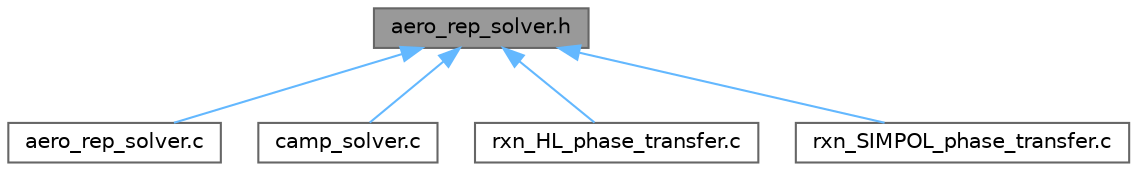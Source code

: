 digraph "aero_rep_solver.h"
{
 // LATEX_PDF_SIZE
  bgcolor="transparent";
  edge [fontname=Helvetica,fontsize=10,labelfontname=Helvetica,labelfontsize=10];
  node [fontname=Helvetica,fontsize=10,shape=box,height=0.2,width=0.4];
  Node1 [label="aero_rep_solver.h",height=0.2,width=0.4,color="gray40", fillcolor="grey60", style="filled", fontcolor="black",tooltip="Header file for abstract aerosol representation functions."];
  Node1 -> Node2 [dir="back",color="steelblue1",style="solid"];
  Node2 [label="aero_rep_solver.c",height=0.2,width=0.4,color="grey40", fillcolor="white", style="filled",URL="$aero__rep__solver_8c.html",tooltip="Aerosol representation functions."];
  Node1 -> Node3 [dir="back",color="steelblue1",style="solid"];
  Node3 [label="camp_solver.c",height=0.2,width=0.4,color="grey40", fillcolor="white", style="filled",URL="$camp__solver_8c.html",tooltip="Interface to c solvers for chemistry."];
  Node1 -> Node4 [dir="back",color="steelblue1",style="solid"];
  Node4 [label="rxn_HL_phase_transfer.c",height=0.2,width=0.4,color="grey40", fillcolor="white", style="filled",URL="$rxn___h_l__phase__transfer_8c.html",tooltip="Phase Transfer reaction solver functions."];
  Node1 -> Node5 [dir="back",color="steelblue1",style="solid"];
  Node5 [label="rxn_SIMPOL_phase_transfer.c",height=0.2,width=0.4,color="grey40", fillcolor="white", style="filled",URL="$rxn___s_i_m_p_o_l__phase__transfer_8c.html",tooltip="Phase Transfer reaction solver functions."];
}
